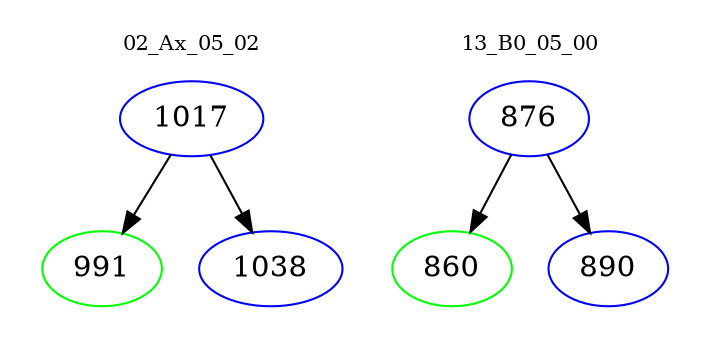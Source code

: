 digraph{
subgraph cluster_0 {
color = white
label = "02_Ax_05_02";
fontsize=10;
T0_1017 [label="1017", color="blue"]
T0_1017 -> T0_991 [color="black"]
T0_991 [label="991", color="green"]
T0_1017 -> T0_1038 [color="black"]
T0_1038 [label="1038", color="blue"]
}
subgraph cluster_1 {
color = white
label = "13_B0_05_00";
fontsize=10;
T1_876 [label="876", color="blue"]
T1_876 -> T1_860 [color="black"]
T1_860 [label="860", color="green"]
T1_876 -> T1_890 [color="black"]
T1_890 [label="890", color="blue"]
}
}
